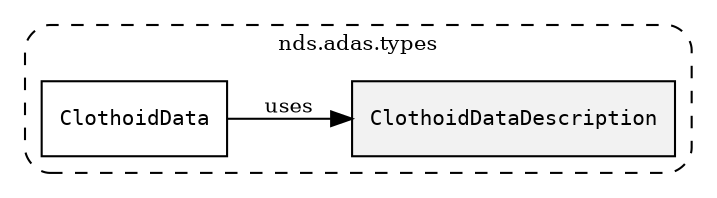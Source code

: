 /**
 * This dot file creates symbol collaboration diagram for ClothoidDataDescription.
 */
digraph ZSERIO
{
    node [shape=box, fontsize=10];
    rankdir="LR";
    fontsize=10;
    tooltip="ClothoidDataDescription collaboration diagram";

    subgraph "cluster_nds.adas.types"
    {
        style="dashed, rounded";
        label="nds.adas.types";
        tooltip="Package nds.adas.types";
        href="../../../content/packages/nds.adas.types.html#Package-nds-adas-types";
        target="_parent";

        "ClothoidDataDescription" [style="filled", fillcolor="#0000000D", target="_parent", label=<<font face="monospace"><table align="center" border="0" cellspacing="0" cellpadding="0"><tr><td href="../../../content/packages/nds.adas.types.html#Structure-ClothoidDataDescription" title="Structure defined in nds.adas.types">ClothoidDataDescription</td></tr></table></font>>];
        "ClothoidData" [target="_parent", label=<<font face="monospace"><table align="center" border="0" cellspacing="0" cellpadding="0"><tr><td href="../../../content/packages/nds.adas.types.html#Structure-ClothoidData" title="Structure defined in nds.adas.types">ClothoidData</td></tr></table></font>>];
    }

    "ClothoidData" -> "ClothoidDataDescription" [label="uses", fontsize=10];
}

